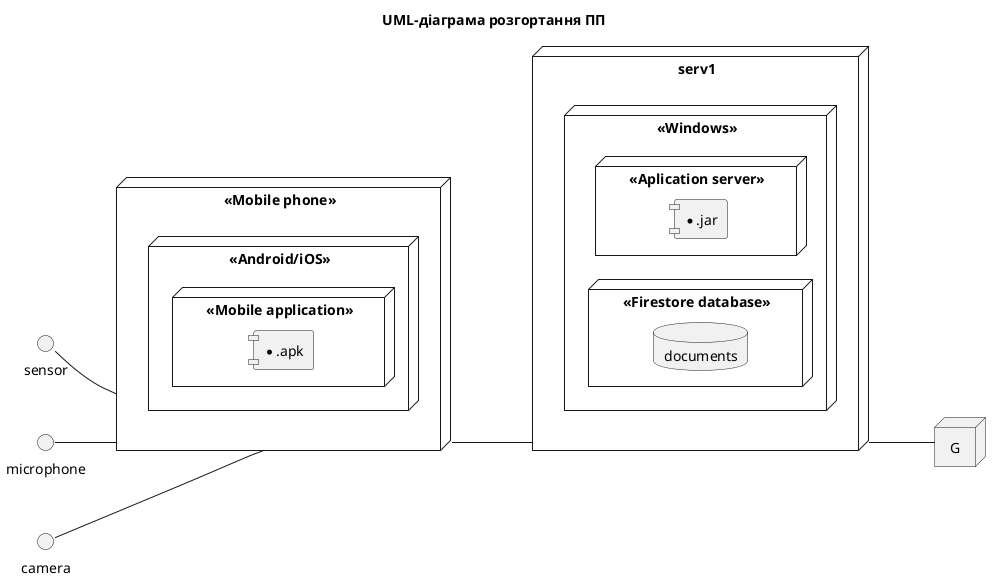 @startuml

title UML-діаграма розгортання ПП

left to right direction

skinparam componentStyle uml1

node "<<Mobile phone>>" as dk {
    node "<<Android/iOS>>" {
        node "<<Mobile application>>" {
            component [*.apk]
        }
    }
}

interface sensor as se

interface microphone as mc

interface camera as cm 

se -- dk
mc -- dk
cm -- dk

dk -- serv1
serv1 -- G

node "<<Server 1>>" as serv1 {
	node "<<Windows>>" as l2 {
	    node "<<Aplication server>>" {
		    component [*.jar]
		}
	}
}

node "<<Google cloud platform>>" as G{
	node "<<Firebase>>" as l2 {
	    node "<<Firestore database>>" {
		    database documents
		}
	}
}

@enduml

